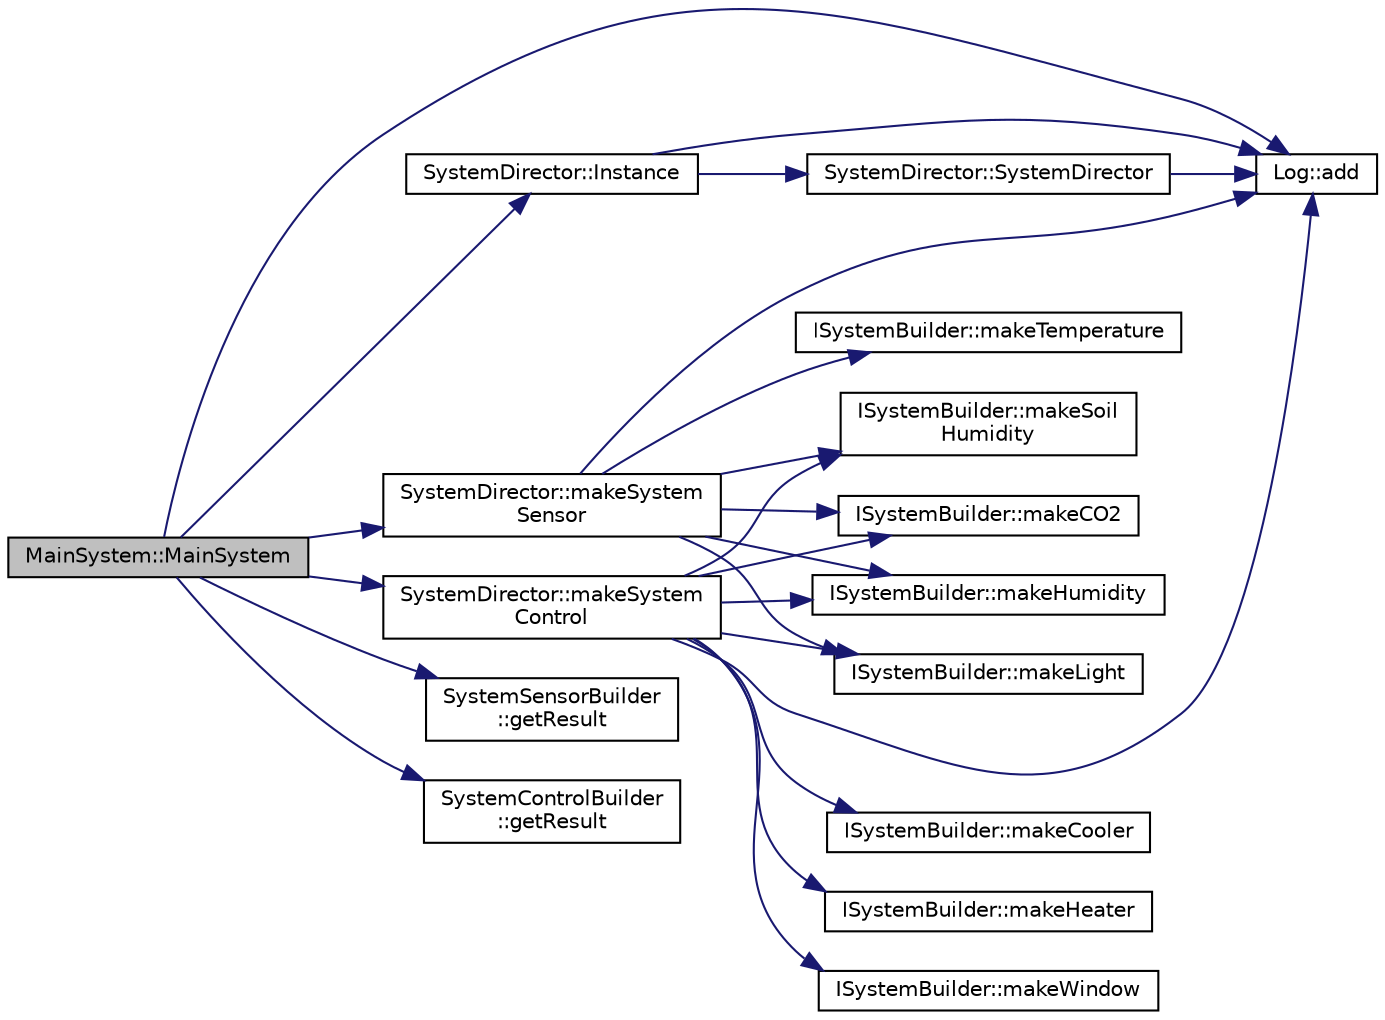 digraph "MainSystem::MainSystem"
{
 // LATEX_PDF_SIZE
  edge [fontname="Helvetica",fontsize="10",labelfontname="Helvetica",labelfontsize="10"];
  node [fontname="Helvetica",fontsize="10",shape=record];
  rankdir="LR";
  Node1 [label="MainSystem::MainSystem",height=0.2,width=0.4,color="black", fillcolor="grey75", style="filled", fontcolor="black",tooltip=" "];
  Node1 -> Node2 [color="midnightblue",fontsize="10",style="solid",fontname="Helvetica"];
  Node2 [label="Log::add",height=0.2,width=0.4,color="black", fillcolor="white", style="filled",URL="$class_log.html#acc5c973fe799d6371328575598e3ce44",tooltip=" "];
  Node1 -> Node3 [color="midnightblue",fontsize="10",style="solid",fontname="Helvetica"];
  Node3 [label="SystemSensorBuilder\l::getResult",height=0.2,width=0.4,color="black", fillcolor="white", style="filled",URL="$class_system_sensor_builder.html#a4de914ae3b9cc7342114f617fbee9bcc",tooltip="Возвращает указатель на дочерний класс интерфеса SystemSensor с созданными сенсорами."];
  Node1 -> Node4 [color="midnightblue",fontsize="10",style="solid",fontname="Helvetica"];
  Node4 [label="SystemControlBuilder\l::getResult",height=0.2,width=0.4,color="black", fillcolor="white", style="filled",URL="$class_system_control_builder.html#a8660caa34d663158af82372a574f543f",tooltip="Возвращает указатель на дочерний класс интерфеса SystemControl с созданными контроллерами."];
  Node1 -> Node5 [color="midnightblue",fontsize="10",style="solid",fontname="Helvetica"];
  Node5 [label="SystemDirector::Instance",height=0.2,width=0.4,color="black", fillcolor="white", style="filled",URL="$class_system_director.html#a98295882d87874f008047fb884a42421",tooltip="Статический метод для получения экземпляра класса."];
  Node5 -> Node2 [color="midnightblue",fontsize="10",style="solid",fontname="Helvetica"];
  Node5 -> Node6 [color="midnightblue",fontsize="10",style="solid",fontname="Helvetica"];
  Node6 [label="SystemDirector::SystemDirector",height=0.2,width=0.4,color="black", fillcolor="white", style="filled",URL="$class_system_director.html#a3b16e4974697219e9916201d6cd37446",tooltip=" "];
  Node6 -> Node2 [color="midnightblue",fontsize="10",style="solid",fontname="Helvetica"];
  Node1 -> Node7 [color="midnightblue",fontsize="10",style="solid",fontname="Helvetica"];
  Node7 [label="SystemDirector::makeSystem\lControl",height=0.2,width=0.4,color="black", fillcolor="white", style="filled",URL="$class_system_director.html#ac118ae301c556ef4d72d3da457b457a8",tooltip="Метод, в реализации которого заложен приниц создания объекта SystemControl для теплицы."];
  Node7 -> Node2 [color="midnightblue",fontsize="10",style="solid",fontname="Helvetica"];
  Node7 -> Node8 [color="midnightblue",fontsize="10",style="solid",fontname="Helvetica"];
  Node8 [label="ISystemBuilder::makeCO2",height=0.2,width=0.4,color="black", fillcolor="white", style="filled",URL="$class_i_system_builder.html#a55792bab07eaca13a5f27bb8e2f8638a",tooltip="Создание сенсора / контроллера уровня СО2."];
  Node7 -> Node9 [color="midnightblue",fontsize="10",style="solid",fontname="Helvetica"];
  Node9 [label="ISystemBuilder::makeCooler",height=0.2,width=0.4,color="black", fillcolor="white", style="filled",URL="$class_i_system_builder.html#aa099b15d56c21c97248814a97e58fcd1",tooltip="Создание контроллера кондиционера."];
  Node7 -> Node10 [color="midnightblue",fontsize="10",style="solid",fontname="Helvetica"];
  Node10 [label="ISystemBuilder::makeHeater",height=0.2,width=0.4,color="black", fillcolor="white", style="filled",URL="$class_i_system_builder.html#acbe596526671eb6735599b5fc1a99d2e",tooltip="Создание контроллера нагревателя."];
  Node7 -> Node11 [color="midnightblue",fontsize="10",style="solid",fontname="Helvetica"];
  Node11 [label="ISystemBuilder::makeHumidity",height=0.2,width=0.4,color="black", fillcolor="white", style="filled",URL="$class_i_system_builder.html#ad143fbddd6363987e1f954530b35d296",tooltip="Создание сенсора / контроллера влажности."];
  Node7 -> Node12 [color="midnightblue",fontsize="10",style="solid",fontname="Helvetica"];
  Node12 [label="ISystemBuilder::makeLight",height=0.2,width=0.4,color="black", fillcolor="white", style="filled",URL="$class_i_system_builder.html#aa3122ccee660cfaf1da73347b8d043ad",tooltip="Создание сенсора / контроллера освещенности."];
  Node7 -> Node13 [color="midnightblue",fontsize="10",style="solid",fontname="Helvetica"];
  Node13 [label="ISystemBuilder::makeSoil\lHumidity",height=0.2,width=0.4,color="black", fillcolor="white", style="filled",URL="$class_i_system_builder.html#aca2f7b8005f751d24b1fdbff9b2aa39d",tooltip="Создание сенсора / контроллера влажности почвы."];
  Node7 -> Node14 [color="midnightblue",fontsize="10",style="solid",fontname="Helvetica"];
  Node14 [label="ISystemBuilder::makeWindow",height=0.2,width=0.4,color="black", fillcolor="white", style="filled",URL="$class_i_system_builder.html#aaedf37329a6d2490cd7f2d2abad3a50c",tooltip="Создание контроллера управления окном."];
  Node1 -> Node15 [color="midnightblue",fontsize="10",style="solid",fontname="Helvetica"];
  Node15 [label="SystemDirector::makeSystem\lSensor",height=0.2,width=0.4,color="black", fillcolor="white", style="filled",URL="$class_system_director.html#a84e7b444ece8917a1b338cdbb45c4167",tooltip="Метод, в реализации которого заложен приниц создания объекта SystemSensor для теплицы."];
  Node15 -> Node2 [color="midnightblue",fontsize="10",style="solid",fontname="Helvetica"];
  Node15 -> Node8 [color="midnightblue",fontsize="10",style="solid",fontname="Helvetica"];
  Node15 -> Node11 [color="midnightblue",fontsize="10",style="solid",fontname="Helvetica"];
  Node15 -> Node12 [color="midnightblue",fontsize="10",style="solid",fontname="Helvetica"];
  Node15 -> Node13 [color="midnightblue",fontsize="10",style="solid",fontname="Helvetica"];
  Node15 -> Node16 [color="midnightblue",fontsize="10",style="solid",fontname="Helvetica"];
  Node16 [label="ISystemBuilder::makeTemperature",height=0.2,width=0.4,color="black", fillcolor="white", style="filled",URL="$class_i_system_builder.html#ac056d24f50d2821eca884ec5fc353963",tooltip="Создание сенсора температуры."];
}
